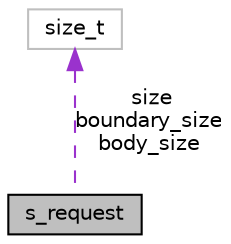 digraph "s_request"
{
  edge [fontname="Helvetica",fontsize="10",labelfontname="Helvetica",labelfontsize="10"];
  node [fontname="Helvetica",fontsize="10",shape=record];
  Node1 [label="s_request",height=0.2,width=0.4,color="black", fillcolor="grey75", style="filled", fontcolor="black"];
  Node2 -> Node1 [dir="back",color="darkorchid3",fontsize="10",style="dashed",label=" size\nboundary_size\nbody_size" ];
  Node2 [label="size_t",height=0.2,width=0.4,color="grey75", fillcolor="white", style="filled"];
}
